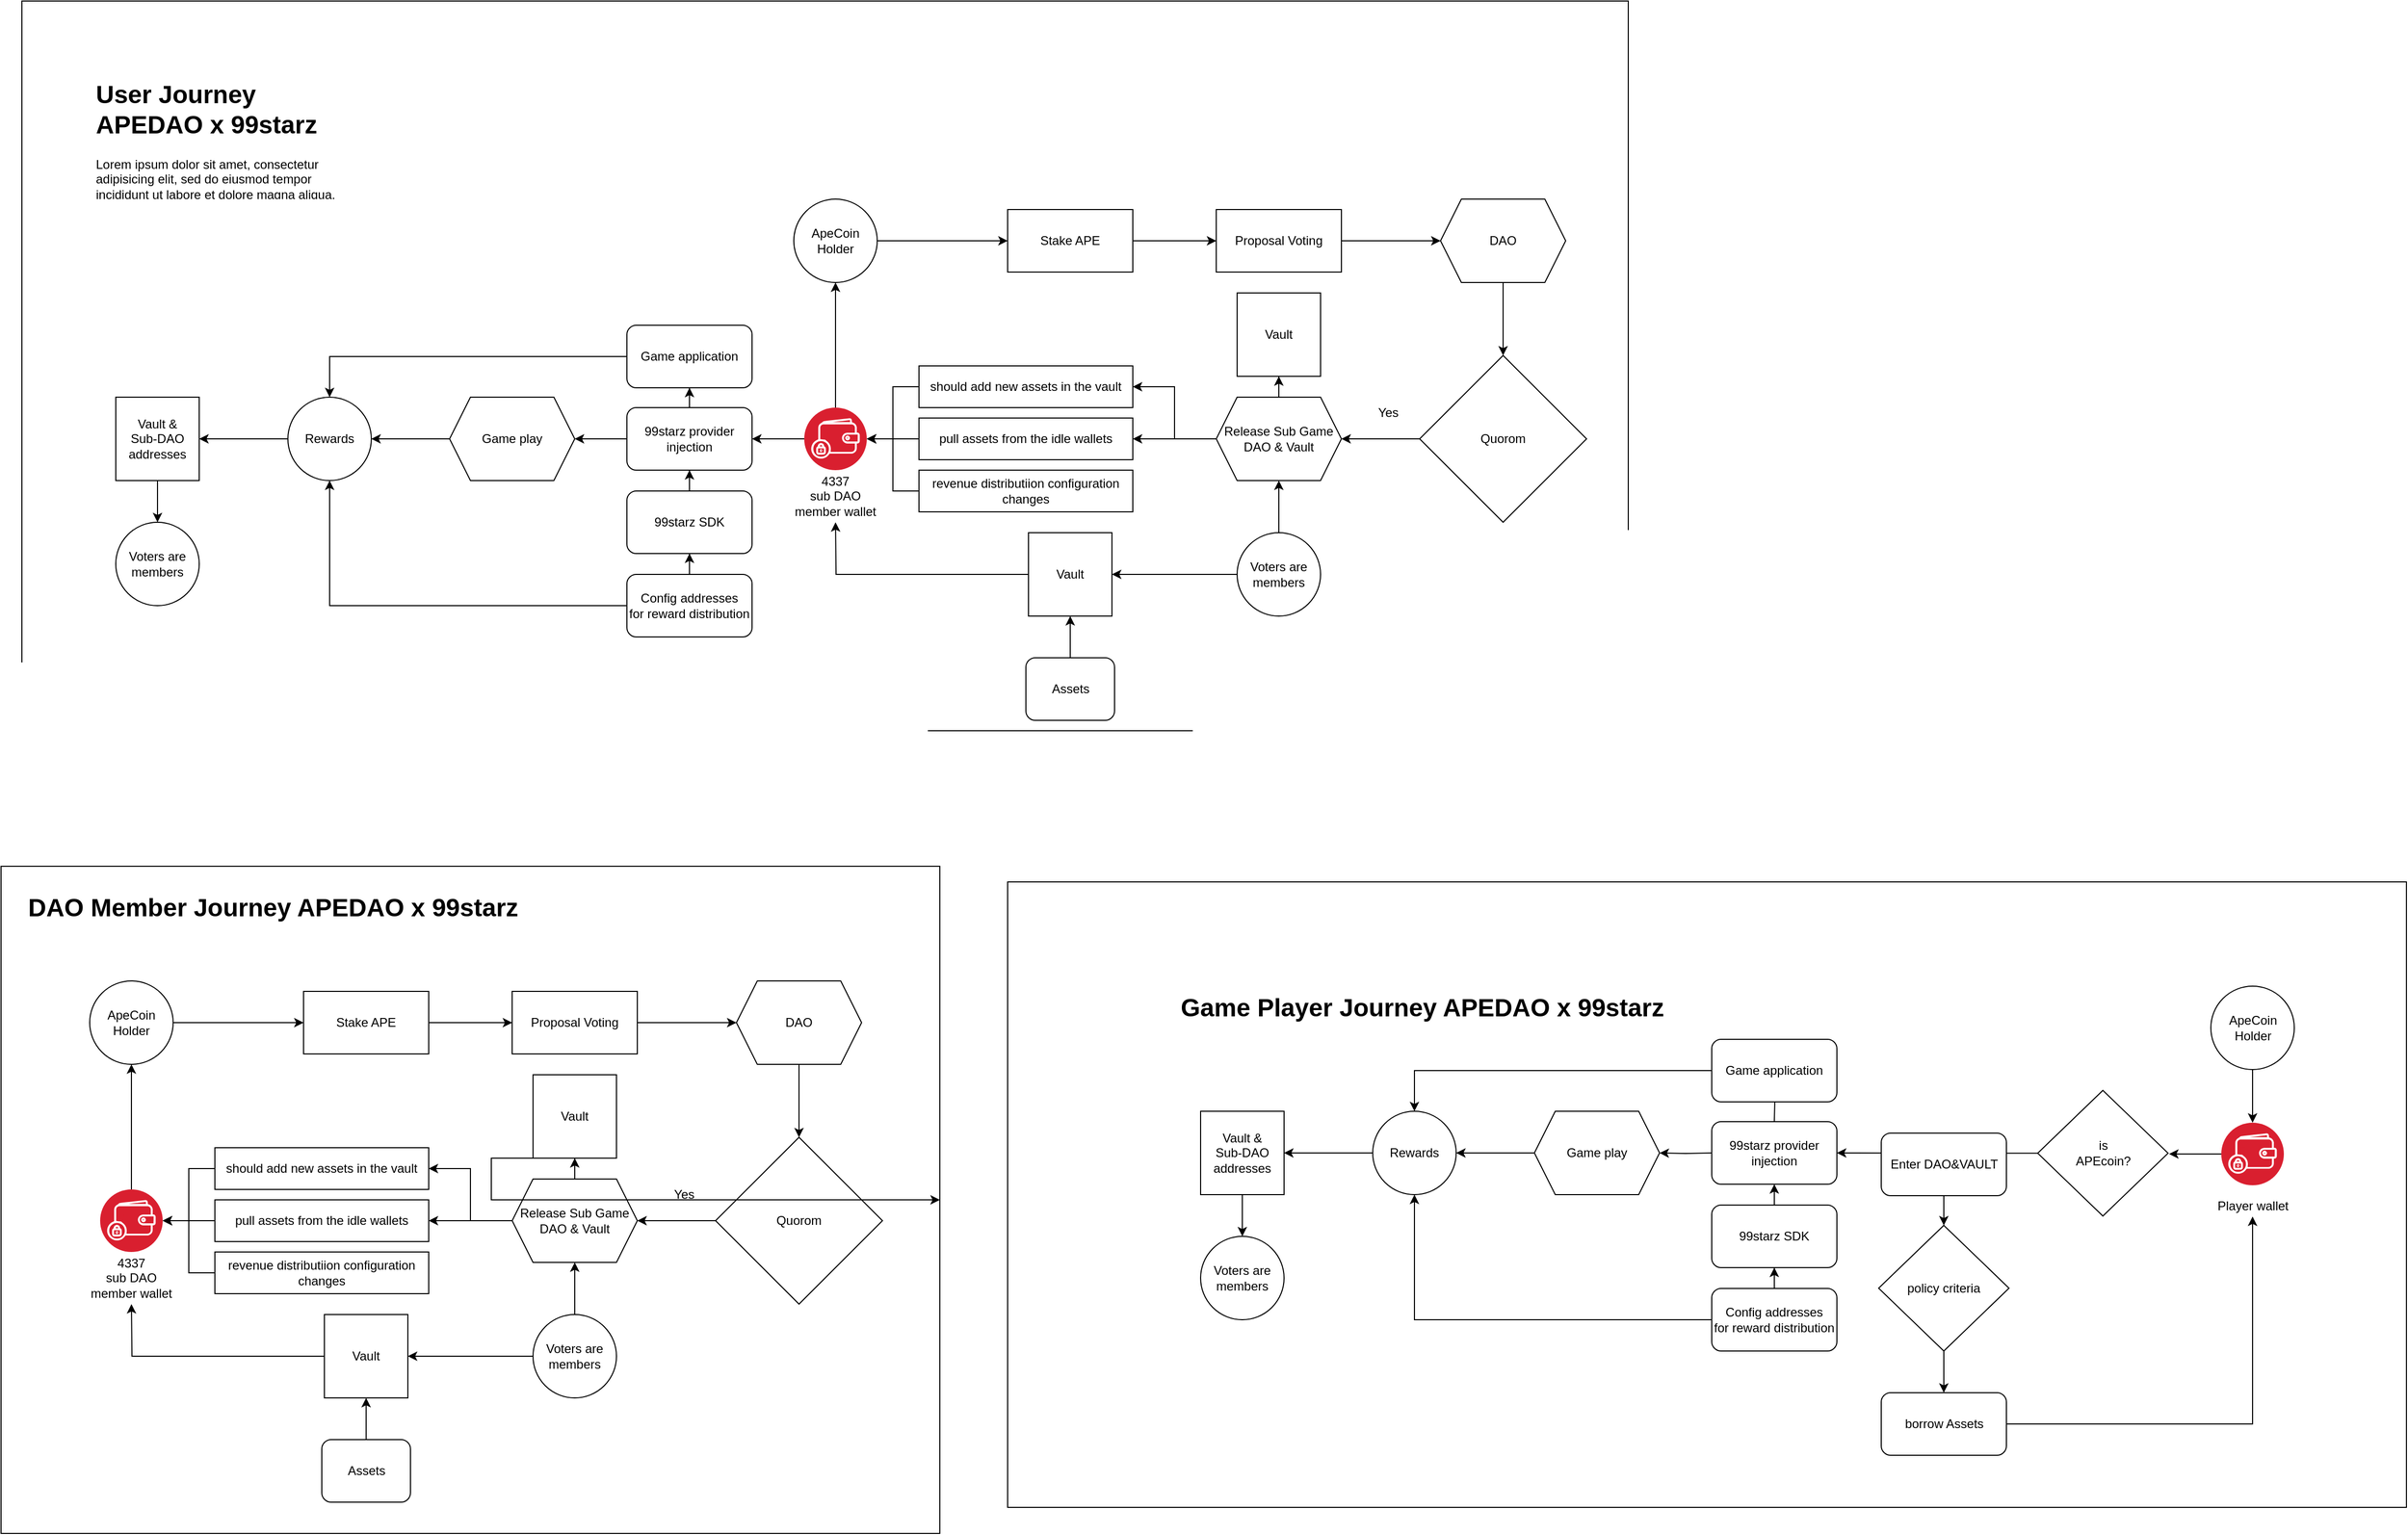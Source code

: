<mxfile version="22.1.6" type="github">
  <diagram name="Page-1" id="HEoOxhop8Ih9AfGgCKOJ">
    <mxGraphModel dx="4240" dy="1810" grid="1" gridSize="10" guides="1" tooltips="1" connect="1" arrows="1" fold="1" page="1" pageScale="1" pageWidth="850" pageHeight="1100" math="0" shadow="0">
      <root>
        <mxCell id="0" />
        <mxCell id="1" parent="0" />
        <mxCell id="0TNFygXXj_Ud92CVm8Mx-123" value="" style="rounded=0;whiteSpace=wrap;html=1;" vertex="1" parent="1">
          <mxGeometry x="225" y="865" width="1341" height="600" as="geometry" />
        </mxCell>
        <mxCell id="0TNFygXXj_Ud92CVm8Mx-121" value="" style="rounded=0;whiteSpace=wrap;html=1;" vertex="1" parent="1">
          <mxGeometry x="-740" y="850" width="900" height="640" as="geometry" />
        </mxCell>
        <mxCell id="kkcZBeg4sPtkYq2LsZ84-59" value="" style="rounded=0;whiteSpace=wrap;html=1;" parent="1" vertex="1">
          <mxGeometry x="-720" y="20" width="1540" height="700" as="geometry" />
        </mxCell>
        <mxCell id="kkcZBeg4sPtkYq2LsZ84-3" value="" style="edgeStyle=orthogonalEdgeStyle;rounded=0;orthogonalLoop=1;jettySize=auto;html=1;" parent="1" source="kkcZBeg4sPtkYq2LsZ84-1" target="kkcZBeg4sPtkYq2LsZ84-2" edge="1">
          <mxGeometry relative="1" as="geometry" />
        </mxCell>
        <mxCell id="kkcZBeg4sPtkYq2LsZ84-1" value="ApeCoin&lt;br&gt;Holder" style="ellipse;whiteSpace=wrap;html=1;aspect=fixed;" parent="1" vertex="1">
          <mxGeometry x="20" y="210" width="80" height="80" as="geometry" />
        </mxCell>
        <mxCell id="kkcZBeg4sPtkYq2LsZ84-5" value="" style="edgeStyle=orthogonalEdgeStyle;rounded=0;orthogonalLoop=1;jettySize=auto;html=1;" parent="1" source="kkcZBeg4sPtkYq2LsZ84-2" target="kkcZBeg4sPtkYq2LsZ84-4" edge="1">
          <mxGeometry relative="1" as="geometry" />
        </mxCell>
        <mxCell id="kkcZBeg4sPtkYq2LsZ84-7" value="" style="edgeStyle=orthogonalEdgeStyle;rounded=0;orthogonalLoop=1;jettySize=auto;html=1;" parent="1" source="kkcZBeg4sPtkYq2LsZ84-2" target="kkcZBeg4sPtkYq2LsZ84-6" edge="1">
          <mxGeometry relative="1" as="geometry" />
        </mxCell>
        <mxCell id="kkcZBeg4sPtkYq2LsZ84-2" value="Stake APE" style="whiteSpace=wrap;html=1;" parent="1" vertex="1">
          <mxGeometry x="225" y="220" width="120" height="60" as="geometry" />
        </mxCell>
        <mxCell id="kkcZBeg4sPtkYq2LsZ84-9" value="" style="edgeStyle=orthogonalEdgeStyle;rounded=0;orthogonalLoop=1;jettySize=auto;html=1;" parent="1" source="kkcZBeg4sPtkYq2LsZ84-4" target="kkcZBeg4sPtkYq2LsZ84-8" edge="1">
          <mxGeometry relative="1" as="geometry" />
        </mxCell>
        <mxCell id="kkcZBeg4sPtkYq2LsZ84-4" value="DAO" style="shape=hexagon;perimeter=hexagonPerimeter2;whiteSpace=wrap;html=1;fixedSize=1;" parent="1" vertex="1">
          <mxGeometry x="640" y="210" width="120" height="80" as="geometry" />
        </mxCell>
        <mxCell id="kkcZBeg4sPtkYq2LsZ84-6" value="Proposal Voting" style="whiteSpace=wrap;html=1;" parent="1" vertex="1">
          <mxGeometry x="425" y="220" width="120" height="60" as="geometry" />
        </mxCell>
        <mxCell id="kkcZBeg4sPtkYq2LsZ84-12" value="" style="edgeStyle=orthogonalEdgeStyle;rounded=0;orthogonalLoop=1;jettySize=auto;html=1;" parent="1" source="kkcZBeg4sPtkYq2LsZ84-8" target="kkcZBeg4sPtkYq2LsZ84-10" edge="1">
          <mxGeometry relative="1" as="geometry" />
        </mxCell>
        <mxCell id="kkcZBeg4sPtkYq2LsZ84-8" value="Quorom" style="rhombus;whiteSpace=wrap;html=1;" parent="1" vertex="1">
          <mxGeometry x="620" y="360" width="160" height="160" as="geometry" />
        </mxCell>
        <mxCell id="kkcZBeg4sPtkYq2LsZ84-18" value="" style="edgeStyle=orthogonalEdgeStyle;rounded=0;orthogonalLoop=1;jettySize=auto;html=1;" parent="1" source="kkcZBeg4sPtkYq2LsZ84-10" target="kkcZBeg4sPtkYq2LsZ84-16" edge="1">
          <mxGeometry relative="1" as="geometry" />
        </mxCell>
        <mxCell id="kkcZBeg4sPtkYq2LsZ84-20" value="" style="edgeStyle=orthogonalEdgeStyle;rounded=0;orthogonalLoop=1;jettySize=auto;html=1;" parent="1" source="kkcZBeg4sPtkYq2LsZ84-10" target="kkcZBeg4sPtkYq2LsZ84-19" edge="1">
          <mxGeometry relative="1" as="geometry" />
        </mxCell>
        <mxCell id="kkcZBeg4sPtkYq2LsZ84-24" style="edgeStyle=orthogonalEdgeStyle;rounded=0;orthogonalLoop=1;jettySize=auto;html=1;entryX=1;entryY=0.5;entryDx=0;entryDy=0;" parent="1" source="kkcZBeg4sPtkYq2LsZ84-10" target="kkcZBeg4sPtkYq2LsZ84-21" edge="1">
          <mxGeometry relative="1" as="geometry" />
        </mxCell>
        <mxCell id="kkcZBeg4sPtkYq2LsZ84-10" value="Release Sub Game DAO &amp;amp; Vault" style="shape=hexagon;perimeter=hexagonPerimeter2;whiteSpace=wrap;html=1;fixedSize=1;" parent="1" vertex="1">
          <mxGeometry x="425" y="400" width="120" height="80" as="geometry" />
        </mxCell>
        <mxCell id="kkcZBeg4sPtkYq2LsZ84-13" value="Yes" style="text;html=1;strokeColor=none;fillColor=none;align=center;verticalAlign=middle;whiteSpace=wrap;rounded=0;" parent="1" vertex="1">
          <mxGeometry x="560" y="400" width="60" height="30" as="geometry" />
        </mxCell>
        <mxCell id="kkcZBeg4sPtkYq2LsZ84-15" value="" style="edgeStyle=orthogonalEdgeStyle;rounded=0;orthogonalLoop=1;jettySize=auto;html=1;" parent="1" source="kkcZBeg4sPtkYq2LsZ84-14" target="kkcZBeg4sPtkYq2LsZ84-10" edge="1">
          <mxGeometry relative="1" as="geometry" />
        </mxCell>
        <mxCell id="kkcZBeg4sPtkYq2LsZ84-33" style="edgeStyle=orthogonalEdgeStyle;rounded=0;orthogonalLoop=1;jettySize=auto;html=1;entryX=1;entryY=0.5;entryDx=0;entryDy=0;" parent="1" source="kkcZBeg4sPtkYq2LsZ84-14" target="kkcZBeg4sPtkYq2LsZ84-32" edge="1">
          <mxGeometry relative="1" as="geometry" />
        </mxCell>
        <mxCell id="kkcZBeg4sPtkYq2LsZ84-14" value="Voters are members" style="ellipse;whiteSpace=wrap;html=1;aspect=fixed;" parent="1" vertex="1">
          <mxGeometry x="445" y="530" width="80" height="80" as="geometry" />
        </mxCell>
        <mxCell id="kkcZBeg4sPtkYq2LsZ84-16" value="Vault" style="whiteSpace=wrap;html=1;aspect=fixed;" parent="1" vertex="1">
          <mxGeometry x="445" y="300" width="80" height="80" as="geometry" />
        </mxCell>
        <mxCell id="kkcZBeg4sPtkYq2LsZ84-28" value="" style="edgeStyle=orthogonalEdgeStyle;rounded=0;orthogonalLoop=1;jettySize=auto;html=1;" parent="1" source="kkcZBeg4sPtkYq2LsZ84-19" target="kkcZBeg4sPtkYq2LsZ84-26" edge="1">
          <mxGeometry relative="1" as="geometry" />
        </mxCell>
        <mxCell id="kkcZBeg4sPtkYq2LsZ84-19" value="pull assets from the idle wallets" style="whiteSpace=wrap;html=1;" parent="1" vertex="1">
          <mxGeometry x="140" y="420" width="205" height="40" as="geometry" />
        </mxCell>
        <mxCell id="kkcZBeg4sPtkYq2LsZ84-27" style="edgeStyle=orthogonalEdgeStyle;rounded=0;orthogonalLoop=1;jettySize=auto;html=1;entryX=1;entryY=0.5;entryDx=0;entryDy=0;" parent="1" source="kkcZBeg4sPtkYq2LsZ84-21" target="kkcZBeg4sPtkYq2LsZ84-26" edge="1">
          <mxGeometry relative="1" as="geometry" />
        </mxCell>
        <mxCell id="kkcZBeg4sPtkYq2LsZ84-21" value="should add new assets in the vault" style="whiteSpace=wrap;html=1;" parent="1" vertex="1">
          <mxGeometry x="140" y="370" width="205" height="40" as="geometry" />
        </mxCell>
        <mxCell id="kkcZBeg4sPtkYq2LsZ84-29" style="edgeStyle=orthogonalEdgeStyle;rounded=0;orthogonalLoop=1;jettySize=auto;html=1;" parent="1" source="kkcZBeg4sPtkYq2LsZ84-22" target="kkcZBeg4sPtkYq2LsZ84-26" edge="1">
          <mxGeometry relative="1" as="geometry" />
        </mxCell>
        <mxCell id="kkcZBeg4sPtkYq2LsZ84-22" value="revenue distributiion configuration changes" style="whiteSpace=wrap;html=1;" parent="1" vertex="1">
          <mxGeometry x="140" y="470" width="205" height="40" as="geometry" />
        </mxCell>
        <mxCell id="kkcZBeg4sPtkYq2LsZ84-31" style="edgeStyle=orthogonalEdgeStyle;rounded=0;orthogonalLoop=1;jettySize=auto;html=1;entryX=0.5;entryY=1;entryDx=0;entryDy=0;" parent="1" source="kkcZBeg4sPtkYq2LsZ84-26" target="kkcZBeg4sPtkYq2LsZ84-1" edge="1">
          <mxGeometry relative="1" as="geometry" />
        </mxCell>
        <mxCell id="kkcZBeg4sPtkYq2LsZ84-39" value="" style="edgeStyle=orthogonalEdgeStyle;rounded=0;orthogonalLoop=1;jettySize=auto;html=1;" parent="1" source="kkcZBeg4sPtkYq2LsZ84-26" edge="1">
          <mxGeometry relative="1" as="geometry">
            <mxPoint x="-20" y="440" as="targetPoint" />
          </mxGeometry>
        </mxCell>
        <mxCell id="kkcZBeg4sPtkYq2LsZ84-26" value="" style="image;aspect=fixed;perimeter=ellipsePerimeter;html=1;align=center;shadow=0;dashed=0;fontColor=#4277BB;labelBackgroundColor=default;fontSize=12;spacingTop=3;image=img/lib/ibm/blockchain/wallet.svg;" parent="1" vertex="1">
          <mxGeometry x="30" y="410" width="60" height="60" as="geometry" />
        </mxCell>
        <mxCell id="kkcZBeg4sPtkYq2LsZ84-30" value="4337&lt;br&gt;sub DAO member wallet" style="text;html=1;strokeColor=none;fillColor=none;align=center;verticalAlign=middle;whiteSpace=wrap;rounded=0;" parent="1" vertex="1">
          <mxGeometry x="15" y="480" width="90" height="30" as="geometry" />
        </mxCell>
        <mxCell id="kkcZBeg4sPtkYq2LsZ84-37" style="edgeStyle=orthogonalEdgeStyle;rounded=0;orthogonalLoop=1;jettySize=auto;html=1;" parent="1" source="kkcZBeg4sPtkYq2LsZ84-32" edge="1">
          <mxGeometry relative="1" as="geometry">
            <mxPoint x="60" y="520" as="targetPoint" />
          </mxGeometry>
        </mxCell>
        <mxCell id="kkcZBeg4sPtkYq2LsZ84-32" value="Vault" style="whiteSpace=wrap;html=1;aspect=fixed;" parent="1" vertex="1">
          <mxGeometry x="245" y="530" width="80" height="80" as="geometry" />
        </mxCell>
        <mxCell id="kkcZBeg4sPtkYq2LsZ84-35" value="" style="edgeStyle=orthogonalEdgeStyle;rounded=0;orthogonalLoop=1;jettySize=auto;html=1;" parent="1" source="kkcZBeg4sPtkYq2LsZ84-34" target="kkcZBeg4sPtkYq2LsZ84-32" edge="1">
          <mxGeometry relative="1" as="geometry" />
        </mxCell>
        <mxCell id="kkcZBeg4sPtkYq2LsZ84-34" value="Assets" style="rounded=1;whiteSpace=wrap;html=1;" parent="1" vertex="1">
          <mxGeometry x="242.5" y="650" width="85" height="60" as="geometry" />
        </mxCell>
        <mxCell id="kkcZBeg4sPtkYq2LsZ84-52" value="" style="edgeStyle=orthogonalEdgeStyle;rounded=0;orthogonalLoop=1;jettySize=auto;html=1;" parent="1" source="kkcZBeg4sPtkYq2LsZ84-40" target="kkcZBeg4sPtkYq2LsZ84-51" edge="1">
          <mxGeometry relative="1" as="geometry" />
        </mxCell>
        <mxCell id="kkcZBeg4sPtkYq2LsZ84-40" value="Game play" style="shape=hexagon;perimeter=hexagonPerimeter2;whiteSpace=wrap;html=1;fixedSize=1;" parent="1" vertex="1">
          <mxGeometry x="-310" y="400" width="120" height="80" as="geometry" />
        </mxCell>
        <mxCell id="kkcZBeg4sPtkYq2LsZ84-47" value="" style="edgeStyle=orthogonalEdgeStyle;rounded=0;orthogonalLoop=1;jettySize=auto;html=1;" parent="1" source="kkcZBeg4sPtkYq2LsZ84-41" target="kkcZBeg4sPtkYq2LsZ84-42" edge="1">
          <mxGeometry relative="1" as="geometry" />
        </mxCell>
        <mxCell id="kkcZBeg4sPtkYq2LsZ84-50" value="" style="edgeStyle=orthogonalEdgeStyle;rounded=0;orthogonalLoop=1;jettySize=auto;html=1;" parent="1" source="kkcZBeg4sPtkYq2LsZ84-41" target="kkcZBeg4sPtkYq2LsZ84-40" edge="1">
          <mxGeometry relative="1" as="geometry" />
        </mxCell>
        <mxCell id="kkcZBeg4sPtkYq2LsZ84-41" value="99starz provider injection" style="rounded=1;whiteSpace=wrap;html=1;" parent="1" vertex="1">
          <mxGeometry x="-140" y="410" width="120" height="60" as="geometry" />
        </mxCell>
        <mxCell id="kkcZBeg4sPtkYq2LsZ84-53" style="edgeStyle=orthogonalEdgeStyle;rounded=0;orthogonalLoop=1;jettySize=auto;html=1;" parent="1" source="kkcZBeg4sPtkYq2LsZ84-42" target="kkcZBeg4sPtkYq2LsZ84-51" edge="1">
          <mxGeometry relative="1" as="geometry" />
        </mxCell>
        <mxCell id="kkcZBeg4sPtkYq2LsZ84-42" value="Game application" style="rounded=1;whiteSpace=wrap;html=1;" parent="1" vertex="1">
          <mxGeometry x="-140" y="331" width="120" height="60" as="geometry" />
        </mxCell>
        <mxCell id="kkcZBeg4sPtkYq2LsZ84-46" style="edgeStyle=orthogonalEdgeStyle;rounded=0;orthogonalLoop=1;jettySize=auto;html=1;entryX=0.5;entryY=1;entryDx=0;entryDy=0;" parent="1" source="kkcZBeg4sPtkYq2LsZ84-43" target="kkcZBeg4sPtkYq2LsZ84-41" edge="1">
          <mxGeometry relative="1" as="geometry" />
        </mxCell>
        <mxCell id="kkcZBeg4sPtkYq2LsZ84-43" value="99starz SDK" style="rounded=1;whiteSpace=wrap;html=1;" parent="1" vertex="1">
          <mxGeometry x="-140" y="490" width="120" height="60" as="geometry" />
        </mxCell>
        <mxCell id="kkcZBeg4sPtkYq2LsZ84-49" value="" style="edgeStyle=orthogonalEdgeStyle;rounded=0;orthogonalLoop=1;jettySize=auto;html=1;" parent="1" source="kkcZBeg4sPtkYq2LsZ84-48" target="kkcZBeg4sPtkYq2LsZ84-43" edge="1">
          <mxGeometry relative="1" as="geometry" />
        </mxCell>
        <mxCell id="kkcZBeg4sPtkYq2LsZ84-54" style="edgeStyle=orthogonalEdgeStyle;rounded=0;orthogonalLoop=1;jettySize=auto;html=1;entryX=0.5;entryY=1;entryDx=0;entryDy=0;" parent="1" source="kkcZBeg4sPtkYq2LsZ84-48" target="kkcZBeg4sPtkYq2LsZ84-51" edge="1">
          <mxGeometry relative="1" as="geometry" />
        </mxCell>
        <mxCell id="kkcZBeg4sPtkYq2LsZ84-48" value="Config addresses&lt;br&gt;for reward distribution" style="rounded=1;whiteSpace=wrap;html=1;" parent="1" vertex="1">
          <mxGeometry x="-140" y="570" width="120" height="60" as="geometry" />
        </mxCell>
        <mxCell id="kkcZBeg4sPtkYq2LsZ84-56" value="" style="edgeStyle=orthogonalEdgeStyle;rounded=0;orthogonalLoop=1;jettySize=auto;html=1;" parent="1" source="kkcZBeg4sPtkYq2LsZ84-51" target="kkcZBeg4sPtkYq2LsZ84-55" edge="1">
          <mxGeometry relative="1" as="geometry" />
        </mxCell>
        <mxCell id="kkcZBeg4sPtkYq2LsZ84-51" value="Rewards" style="ellipse;whiteSpace=wrap;html=1;aspect=fixed;" parent="1" vertex="1">
          <mxGeometry x="-465" y="400" width="80" height="80" as="geometry" />
        </mxCell>
        <mxCell id="kkcZBeg4sPtkYq2LsZ84-58" value="" style="edgeStyle=orthogonalEdgeStyle;rounded=0;orthogonalLoop=1;jettySize=auto;html=1;" parent="1" source="kkcZBeg4sPtkYq2LsZ84-55" target="kkcZBeg4sPtkYq2LsZ84-57" edge="1">
          <mxGeometry relative="1" as="geometry" />
        </mxCell>
        <mxCell id="kkcZBeg4sPtkYq2LsZ84-55" value="Vault &amp;amp; &lt;br&gt;Sub-DAO&lt;br&gt;addresses" style="whiteSpace=wrap;html=1;aspect=fixed;" parent="1" vertex="1">
          <mxGeometry x="-630" y="400" width="80" height="80" as="geometry" />
        </mxCell>
        <mxCell id="kkcZBeg4sPtkYq2LsZ84-57" value="Voters are members" style="ellipse;whiteSpace=wrap;html=1;aspect=fixed;" parent="1" vertex="1">
          <mxGeometry x="-630" y="520" width="80" height="80" as="geometry" />
        </mxCell>
        <mxCell id="kkcZBeg4sPtkYq2LsZ84-60" value="&lt;h1&gt;User Journey APEDAO x 99starz&lt;/h1&gt;&lt;p&gt;Lorem ipsum dolor sit amet, consectetur adipisicing elit, sed do eiusmod tempor incididunt ut labore et dolore magna aliqua.&lt;/p&gt;" style="text;html=1;strokeColor=none;fillColor=none;spacing=5;spacingTop=-20;whiteSpace=wrap;overflow=hidden;rounded=0;" parent="1" vertex="1">
          <mxGeometry x="-654" y="90" width="254" height="120" as="geometry" />
        </mxCell>
        <mxCell id="0TNFygXXj_Ud92CVm8Mx-53" value="" style="edgeStyle=orthogonalEdgeStyle;rounded=0;orthogonalLoop=1;jettySize=auto;html=1;" edge="1" parent="1" source="0TNFygXXj_Ud92CVm8Mx-54" target="0TNFygXXj_Ud92CVm8Mx-57">
          <mxGeometry relative="1" as="geometry" />
        </mxCell>
        <mxCell id="0TNFygXXj_Ud92CVm8Mx-54" value="ApeCoin&lt;br&gt;Holder" style="ellipse;whiteSpace=wrap;html=1;aspect=fixed;" vertex="1" parent="1">
          <mxGeometry x="-655" y="960" width="80" height="80" as="geometry" />
        </mxCell>
        <mxCell id="0TNFygXXj_Ud92CVm8Mx-55" value="" style="edgeStyle=orthogonalEdgeStyle;rounded=0;orthogonalLoop=1;jettySize=auto;html=1;" edge="1" parent="1" source="0TNFygXXj_Ud92CVm8Mx-57" target="0TNFygXXj_Ud92CVm8Mx-59">
          <mxGeometry relative="1" as="geometry" />
        </mxCell>
        <mxCell id="0TNFygXXj_Ud92CVm8Mx-56" value="" style="edgeStyle=orthogonalEdgeStyle;rounded=0;orthogonalLoop=1;jettySize=auto;html=1;" edge="1" parent="1" source="0TNFygXXj_Ud92CVm8Mx-57" target="0TNFygXXj_Ud92CVm8Mx-60">
          <mxGeometry relative="1" as="geometry" />
        </mxCell>
        <mxCell id="0TNFygXXj_Ud92CVm8Mx-57" value="Stake APE" style="whiteSpace=wrap;html=1;" vertex="1" parent="1">
          <mxGeometry x="-450" y="970" width="120" height="60" as="geometry" />
        </mxCell>
        <mxCell id="0TNFygXXj_Ud92CVm8Mx-58" value="" style="edgeStyle=orthogonalEdgeStyle;rounded=0;orthogonalLoop=1;jettySize=auto;html=1;" edge="1" parent="1" source="0TNFygXXj_Ud92CVm8Mx-59" target="0TNFygXXj_Ud92CVm8Mx-62">
          <mxGeometry relative="1" as="geometry" />
        </mxCell>
        <mxCell id="0TNFygXXj_Ud92CVm8Mx-59" value="DAO" style="shape=hexagon;perimeter=hexagonPerimeter2;whiteSpace=wrap;html=1;fixedSize=1;" vertex="1" parent="1">
          <mxGeometry x="-35" y="960" width="120" height="80" as="geometry" />
        </mxCell>
        <mxCell id="0TNFygXXj_Ud92CVm8Mx-60" value="Proposal Voting" style="whiteSpace=wrap;html=1;" vertex="1" parent="1">
          <mxGeometry x="-250" y="970" width="120" height="60" as="geometry" />
        </mxCell>
        <mxCell id="0TNFygXXj_Ud92CVm8Mx-61" value="" style="edgeStyle=orthogonalEdgeStyle;rounded=0;orthogonalLoop=1;jettySize=auto;html=1;" edge="1" parent="1" source="0TNFygXXj_Ud92CVm8Mx-62" target="0TNFygXXj_Ud92CVm8Mx-67">
          <mxGeometry relative="1" as="geometry" />
        </mxCell>
        <mxCell id="0TNFygXXj_Ud92CVm8Mx-62" value="Quorom" style="rhombus;whiteSpace=wrap;html=1;" vertex="1" parent="1">
          <mxGeometry x="-55" y="1110" width="160" height="160" as="geometry" />
        </mxCell>
        <mxCell id="0TNFygXXj_Ud92CVm8Mx-63" value="" style="edgeStyle=orthogonalEdgeStyle;rounded=0;orthogonalLoop=1;jettySize=auto;html=1;" edge="1" parent="1" source="0TNFygXXj_Ud92CVm8Mx-67" target="0TNFygXXj_Ud92CVm8Mx-72">
          <mxGeometry relative="1" as="geometry" />
        </mxCell>
        <mxCell id="0TNFygXXj_Ud92CVm8Mx-64" value="" style="edgeStyle=orthogonalEdgeStyle;rounded=0;orthogonalLoop=1;jettySize=auto;html=1;" edge="1" parent="1" source="0TNFygXXj_Ud92CVm8Mx-67" target="0TNFygXXj_Ud92CVm8Mx-74">
          <mxGeometry relative="1" as="geometry" />
        </mxCell>
        <mxCell id="0TNFygXXj_Ud92CVm8Mx-65" style="edgeStyle=orthogonalEdgeStyle;rounded=0;orthogonalLoop=1;jettySize=auto;html=1;entryX=1;entryY=0.5;entryDx=0;entryDy=0;" edge="1" parent="1" source="0TNFygXXj_Ud92CVm8Mx-67" target="0TNFygXXj_Ud92CVm8Mx-76">
          <mxGeometry relative="1" as="geometry" />
        </mxCell>
        <mxCell id="0TNFygXXj_Ud92CVm8Mx-67" value="Release Sub Game DAO &amp;amp; Vault" style="shape=hexagon;perimeter=hexagonPerimeter2;whiteSpace=wrap;html=1;fixedSize=1;" vertex="1" parent="1">
          <mxGeometry x="-250" y="1150" width="120" height="80" as="geometry" />
        </mxCell>
        <mxCell id="0TNFygXXj_Ud92CVm8Mx-68" value="Yes" style="text;html=1;strokeColor=none;fillColor=none;align=center;verticalAlign=middle;whiteSpace=wrap;rounded=0;" vertex="1" parent="1">
          <mxGeometry x="-115" y="1150" width="60" height="30" as="geometry" />
        </mxCell>
        <mxCell id="0TNFygXXj_Ud92CVm8Mx-69" value="" style="edgeStyle=orthogonalEdgeStyle;rounded=0;orthogonalLoop=1;jettySize=auto;html=1;" edge="1" parent="1" source="0TNFygXXj_Ud92CVm8Mx-71" target="0TNFygXXj_Ud92CVm8Mx-67">
          <mxGeometry relative="1" as="geometry" />
        </mxCell>
        <mxCell id="0TNFygXXj_Ud92CVm8Mx-70" style="edgeStyle=orthogonalEdgeStyle;rounded=0;orthogonalLoop=1;jettySize=auto;html=1;entryX=1;entryY=0.5;entryDx=0;entryDy=0;" edge="1" parent="1" source="0TNFygXXj_Ud92CVm8Mx-71" target="0TNFygXXj_Ud92CVm8Mx-83">
          <mxGeometry relative="1" as="geometry" />
        </mxCell>
        <mxCell id="0TNFygXXj_Ud92CVm8Mx-71" value="Voters are members" style="ellipse;whiteSpace=wrap;html=1;aspect=fixed;" vertex="1" parent="1">
          <mxGeometry x="-230" y="1280" width="80" height="80" as="geometry" />
        </mxCell>
        <mxCell id="0TNFygXXj_Ud92CVm8Mx-72" value="Vault" style="whiteSpace=wrap;html=1;aspect=fixed;" vertex="1" parent="1">
          <mxGeometry x="-230" y="1050" width="80" height="80" as="geometry" />
        </mxCell>
        <mxCell id="0TNFygXXj_Ud92CVm8Mx-73" value="" style="edgeStyle=orthogonalEdgeStyle;rounded=0;orthogonalLoop=1;jettySize=auto;html=1;" edge="1" parent="1" source="0TNFygXXj_Ud92CVm8Mx-74" target="0TNFygXXj_Ud92CVm8Mx-80">
          <mxGeometry relative="1" as="geometry" />
        </mxCell>
        <mxCell id="0TNFygXXj_Ud92CVm8Mx-74" value="pull assets from the idle wallets" style="whiteSpace=wrap;html=1;" vertex="1" parent="1">
          <mxGeometry x="-535" y="1170" width="205" height="40" as="geometry" />
        </mxCell>
        <mxCell id="0TNFygXXj_Ud92CVm8Mx-75" style="edgeStyle=orthogonalEdgeStyle;rounded=0;orthogonalLoop=1;jettySize=auto;html=1;entryX=1;entryY=0.5;entryDx=0;entryDy=0;" edge="1" parent="1" source="0TNFygXXj_Ud92CVm8Mx-76" target="0TNFygXXj_Ud92CVm8Mx-80">
          <mxGeometry relative="1" as="geometry" />
        </mxCell>
        <mxCell id="0TNFygXXj_Ud92CVm8Mx-76" value="should add new assets in the vault" style="whiteSpace=wrap;html=1;" vertex="1" parent="1">
          <mxGeometry x="-535" y="1120" width="205" height="40" as="geometry" />
        </mxCell>
        <mxCell id="0TNFygXXj_Ud92CVm8Mx-77" style="edgeStyle=orthogonalEdgeStyle;rounded=0;orthogonalLoop=1;jettySize=auto;html=1;" edge="1" parent="1" source="0TNFygXXj_Ud92CVm8Mx-78" target="0TNFygXXj_Ud92CVm8Mx-80">
          <mxGeometry relative="1" as="geometry" />
        </mxCell>
        <mxCell id="0TNFygXXj_Ud92CVm8Mx-78" value="revenue distributiion configuration changes" style="whiteSpace=wrap;html=1;" vertex="1" parent="1">
          <mxGeometry x="-535" y="1220" width="205" height="40" as="geometry" />
        </mxCell>
        <mxCell id="0TNFygXXj_Ud92CVm8Mx-79" style="edgeStyle=orthogonalEdgeStyle;rounded=0;orthogonalLoop=1;jettySize=auto;html=1;entryX=0.5;entryY=1;entryDx=0;entryDy=0;" edge="1" parent="1" source="0TNFygXXj_Ud92CVm8Mx-80" target="0TNFygXXj_Ud92CVm8Mx-54">
          <mxGeometry relative="1" as="geometry" />
        </mxCell>
        <mxCell id="0TNFygXXj_Ud92CVm8Mx-80" value="" style="image;aspect=fixed;perimeter=ellipsePerimeter;html=1;align=center;shadow=0;dashed=0;fontColor=#4277BB;labelBackgroundColor=default;fontSize=12;spacingTop=3;image=img/lib/ibm/blockchain/wallet.svg;" vertex="1" parent="1">
          <mxGeometry x="-645" y="1160" width="60" height="60" as="geometry" />
        </mxCell>
        <mxCell id="0TNFygXXj_Ud92CVm8Mx-81" value="4337&lt;br&gt;sub DAO member wallet" style="text;html=1;strokeColor=none;fillColor=none;align=center;verticalAlign=middle;whiteSpace=wrap;rounded=0;" vertex="1" parent="1">
          <mxGeometry x="-660" y="1230" width="90" height="30" as="geometry" />
        </mxCell>
        <mxCell id="0TNFygXXj_Ud92CVm8Mx-82" style="edgeStyle=orthogonalEdgeStyle;rounded=0;orthogonalLoop=1;jettySize=auto;html=1;" edge="1" parent="1" source="0TNFygXXj_Ud92CVm8Mx-83">
          <mxGeometry relative="1" as="geometry">
            <mxPoint x="-615" y="1270" as="targetPoint" />
          </mxGeometry>
        </mxCell>
        <mxCell id="0TNFygXXj_Ud92CVm8Mx-83" value="Vault" style="whiteSpace=wrap;html=1;aspect=fixed;" vertex="1" parent="1">
          <mxGeometry x="-430" y="1280" width="80" height="80" as="geometry" />
        </mxCell>
        <mxCell id="0TNFygXXj_Ud92CVm8Mx-84" value="" style="edgeStyle=orthogonalEdgeStyle;rounded=0;orthogonalLoop=1;jettySize=auto;html=1;" edge="1" parent="1" source="0TNFygXXj_Ud92CVm8Mx-85" target="0TNFygXXj_Ud92CVm8Mx-83">
          <mxGeometry relative="1" as="geometry" />
        </mxCell>
        <mxCell id="0TNFygXXj_Ud92CVm8Mx-85" value="Assets" style="rounded=1;whiteSpace=wrap;html=1;" vertex="1" parent="1">
          <mxGeometry x="-432.5" y="1400" width="85" height="60" as="geometry" />
        </mxCell>
        <mxCell id="0TNFygXXj_Ud92CVm8Mx-87" value="" style="edgeStyle=orthogonalEdgeStyle;rounded=0;orthogonalLoop=1;jettySize=auto;html=1;" edge="1" parent="1" source="0TNFygXXj_Ud92CVm8Mx-88">
          <mxGeometry relative="1" as="geometry">
            <mxPoint x="1338.5" y="1126" as="targetPoint" />
          </mxGeometry>
        </mxCell>
        <mxCell id="0TNFygXXj_Ud92CVm8Mx-88" value="" style="image;aspect=fixed;perimeter=ellipsePerimeter;html=1;align=center;shadow=0;dashed=0;fontColor=#4277BB;labelBackgroundColor=default;fontSize=12;spacingTop=3;image=img/lib/ibm/blockchain/wallet.svg;" vertex="1" parent="1">
          <mxGeometry x="1388.5" y="1096" width="60" height="60" as="geometry" />
        </mxCell>
        <mxCell id="0TNFygXXj_Ud92CVm8Mx-89" value="" style="edgeStyle=orthogonalEdgeStyle;rounded=0;orthogonalLoop=1;jettySize=auto;html=1;" edge="1" parent="1" source="0TNFygXXj_Ud92CVm8Mx-90" target="0TNFygXXj_Ud92CVm8Mx-102">
          <mxGeometry relative="1" as="geometry" />
        </mxCell>
        <mxCell id="0TNFygXXj_Ud92CVm8Mx-90" value="Game play" style="shape=hexagon;perimeter=hexagonPerimeter2;whiteSpace=wrap;html=1;fixedSize=1;" vertex="1" parent="1">
          <mxGeometry x="730" y="1085" width="120" height="80" as="geometry" />
        </mxCell>
        <mxCell id="0TNFygXXj_Ud92CVm8Mx-91" value="" style="edgeStyle=orthogonalEdgeStyle;rounded=0;orthogonalLoop=1;jettySize=auto;html=1;" edge="1" parent="1" target="0TNFygXXj_Ud92CVm8Mx-95">
          <mxGeometry relative="1" as="geometry">
            <mxPoint x="960" y="1095.0" as="sourcePoint" />
          </mxGeometry>
        </mxCell>
        <mxCell id="0TNFygXXj_Ud92CVm8Mx-92" value="" style="edgeStyle=orthogonalEdgeStyle;rounded=0;orthogonalLoop=1;jettySize=auto;html=1;" edge="1" parent="1" target="0TNFygXXj_Ud92CVm8Mx-90">
          <mxGeometry relative="1" as="geometry">
            <mxPoint x="900" y="1125.0" as="sourcePoint" />
          </mxGeometry>
        </mxCell>
        <mxCell id="0TNFygXXj_Ud92CVm8Mx-94" style="edgeStyle=orthogonalEdgeStyle;rounded=0;orthogonalLoop=1;jettySize=auto;html=1;" edge="1" parent="1" source="0TNFygXXj_Ud92CVm8Mx-95" target="0TNFygXXj_Ud92CVm8Mx-102">
          <mxGeometry relative="1" as="geometry" />
        </mxCell>
        <mxCell id="0TNFygXXj_Ud92CVm8Mx-95" value="Game application" style="rounded=1;whiteSpace=wrap;html=1;" vertex="1" parent="1">
          <mxGeometry x="900" y="1016" width="120" height="60" as="geometry" />
        </mxCell>
        <mxCell id="0TNFygXXj_Ud92CVm8Mx-96" style="edgeStyle=orthogonalEdgeStyle;rounded=0;orthogonalLoop=1;jettySize=auto;html=1;entryX=0.5;entryY=1;entryDx=0;entryDy=0;" edge="1" parent="1" source="0TNFygXXj_Ud92CVm8Mx-97">
          <mxGeometry relative="1" as="geometry">
            <mxPoint x="960" y="1155.0" as="targetPoint" />
          </mxGeometry>
        </mxCell>
        <mxCell id="0TNFygXXj_Ud92CVm8Mx-97" value="99starz SDK" style="rounded=1;whiteSpace=wrap;html=1;" vertex="1" parent="1">
          <mxGeometry x="900" y="1175" width="120" height="60" as="geometry" />
        </mxCell>
        <mxCell id="0TNFygXXj_Ud92CVm8Mx-98" value="" style="edgeStyle=orthogonalEdgeStyle;rounded=0;orthogonalLoop=1;jettySize=auto;html=1;" edge="1" parent="1" source="0TNFygXXj_Ud92CVm8Mx-100" target="0TNFygXXj_Ud92CVm8Mx-97">
          <mxGeometry relative="1" as="geometry" />
        </mxCell>
        <mxCell id="0TNFygXXj_Ud92CVm8Mx-99" style="edgeStyle=orthogonalEdgeStyle;rounded=0;orthogonalLoop=1;jettySize=auto;html=1;entryX=0.5;entryY=1;entryDx=0;entryDy=0;" edge="1" parent="1" source="0TNFygXXj_Ud92CVm8Mx-100" target="0TNFygXXj_Ud92CVm8Mx-102">
          <mxGeometry relative="1" as="geometry" />
        </mxCell>
        <mxCell id="0TNFygXXj_Ud92CVm8Mx-100" value="Config addresses&lt;br&gt;for reward distribution" style="rounded=1;whiteSpace=wrap;html=1;" vertex="1" parent="1">
          <mxGeometry x="900" y="1255" width="120" height="60" as="geometry" />
        </mxCell>
        <mxCell id="0TNFygXXj_Ud92CVm8Mx-101" value="" style="edgeStyle=orthogonalEdgeStyle;rounded=0;orthogonalLoop=1;jettySize=auto;html=1;" edge="1" parent="1" source="0TNFygXXj_Ud92CVm8Mx-102" target="0TNFygXXj_Ud92CVm8Mx-104">
          <mxGeometry relative="1" as="geometry" />
        </mxCell>
        <mxCell id="0TNFygXXj_Ud92CVm8Mx-102" value="Rewards" style="ellipse;whiteSpace=wrap;html=1;aspect=fixed;" vertex="1" parent="1">
          <mxGeometry x="575" y="1085" width="80" height="80" as="geometry" />
        </mxCell>
        <mxCell id="0TNFygXXj_Ud92CVm8Mx-103" value="" style="edgeStyle=orthogonalEdgeStyle;rounded=0;orthogonalLoop=1;jettySize=auto;html=1;" edge="1" parent="1" source="0TNFygXXj_Ud92CVm8Mx-104" target="0TNFygXXj_Ud92CVm8Mx-105">
          <mxGeometry relative="1" as="geometry" />
        </mxCell>
        <mxCell id="0TNFygXXj_Ud92CVm8Mx-104" value="Vault &amp;amp; &lt;br&gt;Sub-DAO&lt;br&gt;addresses" style="whiteSpace=wrap;html=1;aspect=fixed;" vertex="1" parent="1">
          <mxGeometry x="410" y="1085" width="80" height="80" as="geometry" />
        </mxCell>
        <mxCell id="0TNFygXXj_Ud92CVm8Mx-105" value="Voters are members" style="ellipse;whiteSpace=wrap;html=1;aspect=fixed;" vertex="1" parent="1">
          <mxGeometry x="410" y="1205" width="80" height="80" as="geometry" />
        </mxCell>
        <mxCell id="0TNFygXXj_Ud92CVm8Mx-106" value="Player wallet" style="text;html=1;strokeColor=none;fillColor=none;align=center;verticalAlign=middle;whiteSpace=wrap;rounded=0;" vertex="1" parent="1">
          <mxGeometry x="1373.5" y="1166" width="90" height="20" as="geometry" />
        </mxCell>
        <mxCell id="0TNFygXXj_Ud92CVm8Mx-109" value="" style="edgeStyle=orthogonalEdgeStyle;rounded=0;orthogonalLoop=1;jettySize=auto;html=1;" edge="1" parent="1" source="0TNFygXXj_Ud92CVm8Mx-107" target="0TNFygXXj_Ud92CVm8Mx-88">
          <mxGeometry relative="1" as="geometry" />
        </mxCell>
        <mxCell id="0TNFygXXj_Ud92CVm8Mx-107" value="ApeCoin&lt;br&gt;Holder" style="ellipse;whiteSpace=wrap;html=1;aspect=fixed;" vertex="1" parent="1">
          <mxGeometry x="1378.5" y="965" width="80" height="80" as="geometry" />
        </mxCell>
        <mxCell id="0TNFygXXj_Ud92CVm8Mx-111" style="edgeStyle=orthogonalEdgeStyle;rounded=0;orthogonalLoop=1;jettySize=auto;html=1;" edge="1" parent="1" source="0TNFygXXj_Ud92CVm8Mx-108" target="0TNFygXXj_Ud92CVm8Mx-110">
          <mxGeometry relative="1" as="geometry" />
        </mxCell>
        <mxCell id="0TNFygXXj_Ud92CVm8Mx-108" value="is &lt;br&gt;APEcoin?" style="rhombus;whiteSpace=wrap;html=1;" vertex="1" parent="1">
          <mxGeometry x="1212.5" y="1065" width="125" height="120.5" as="geometry" />
        </mxCell>
        <mxCell id="0TNFygXXj_Ud92CVm8Mx-110" value="99starz provider injection" style="rounded=1;whiteSpace=wrap;html=1;" vertex="1" parent="1">
          <mxGeometry x="900" y="1095" width="120" height="60" as="geometry" />
        </mxCell>
        <mxCell id="0TNFygXXj_Ud92CVm8Mx-119" style="edgeStyle=orthogonalEdgeStyle;rounded=0;orthogonalLoop=1;jettySize=auto;html=1;entryX=0.5;entryY=1;entryDx=0;entryDy=0;" edge="1" parent="1" source="0TNFygXXj_Ud92CVm8Mx-112" target="0TNFygXXj_Ud92CVm8Mx-106">
          <mxGeometry relative="1" as="geometry" />
        </mxCell>
        <mxCell id="0TNFygXXj_Ud92CVm8Mx-112" value="borrow Assets" style="rounded=1;whiteSpace=wrap;html=1;" vertex="1" parent="1">
          <mxGeometry x="1062.5" y="1355" width="120" height="60" as="geometry" />
        </mxCell>
        <mxCell id="0TNFygXXj_Ud92CVm8Mx-117" value="" style="edgeStyle=orthogonalEdgeStyle;rounded=0;orthogonalLoop=1;jettySize=auto;html=1;" edge="1" parent="1" source="0TNFygXXj_Ud92CVm8Mx-115" target="0TNFygXXj_Ud92CVm8Mx-116">
          <mxGeometry relative="1" as="geometry" />
        </mxCell>
        <mxCell id="0TNFygXXj_Ud92CVm8Mx-115" value="Enter DAO&amp;amp;VAULT" style="rounded=1;whiteSpace=wrap;html=1;" vertex="1" parent="1">
          <mxGeometry x="1062.5" y="1106" width="120" height="60" as="geometry" />
        </mxCell>
        <mxCell id="0TNFygXXj_Ud92CVm8Mx-118" value="" style="edgeStyle=orthogonalEdgeStyle;rounded=0;orthogonalLoop=1;jettySize=auto;html=1;" edge="1" parent="1" source="0TNFygXXj_Ud92CVm8Mx-116" target="0TNFygXXj_Ud92CVm8Mx-112">
          <mxGeometry relative="1" as="geometry" />
        </mxCell>
        <mxCell id="0TNFygXXj_Ud92CVm8Mx-116" value="policy criteria" style="rhombus;whiteSpace=wrap;html=1;" vertex="1" parent="1">
          <mxGeometry x="1060" y="1194.5" width="125" height="120.5" as="geometry" />
        </mxCell>
        <mxCell id="0TNFygXXj_Ud92CVm8Mx-122" value="" style="edgeStyle=orthogonalEdgeStyle;rounded=0;orthogonalLoop=1;jettySize=auto;html=1;entryX=1;entryY=0.5;entryDx=0;entryDy=0;" edge="1" parent="1" source="0TNFygXXj_Ud92CVm8Mx-67" target="0TNFygXXj_Ud92CVm8Mx-121">
          <mxGeometry relative="1" as="geometry">
            <mxPoint x="-250" y="1190" as="sourcePoint" />
            <mxPoint x="-330" y="1240" as="targetPoint" />
          </mxGeometry>
        </mxCell>
        <mxCell id="0TNFygXXj_Ud92CVm8Mx-130" value="&lt;h1&gt;DAO Member Journey APEDAO x 99starz&lt;/h1&gt;&lt;p&gt;&lt;br&gt;&lt;/p&gt;" style="text;html=1;strokeColor=none;fillColor=none;spacing=5;spacingTop=-20;whiteSpace=wrap;overflow=hidden;rounded=0;" vertex="1" parent="1">
          <mxGeometry x="-719" y="870" width="634" height="50" as="geometry" />
        </mxCell>
        <mxCell id="0TNFygXXj_Ud92CVm8Mx-131" value="&lt;h1&gt;Game Player Journey APEDAO x 99starz&lt;/h1&gt;&lt;p&gt;&lt;br&gt;&lt;/p&gt;" style="text;html=1;strokeColor=none;fillColor=none;spacing=5;spacingTop=-20;whiteSpace=wrap;overflow=hidden;rounded=0;" vertex="1" parent="1">
          <mxGeometry x="386" y="966" width="634" height="50" as="geometry" />
        </mxCell>
      </root>
    </mxGraphModel>
  </diagram>
</mxfile>
